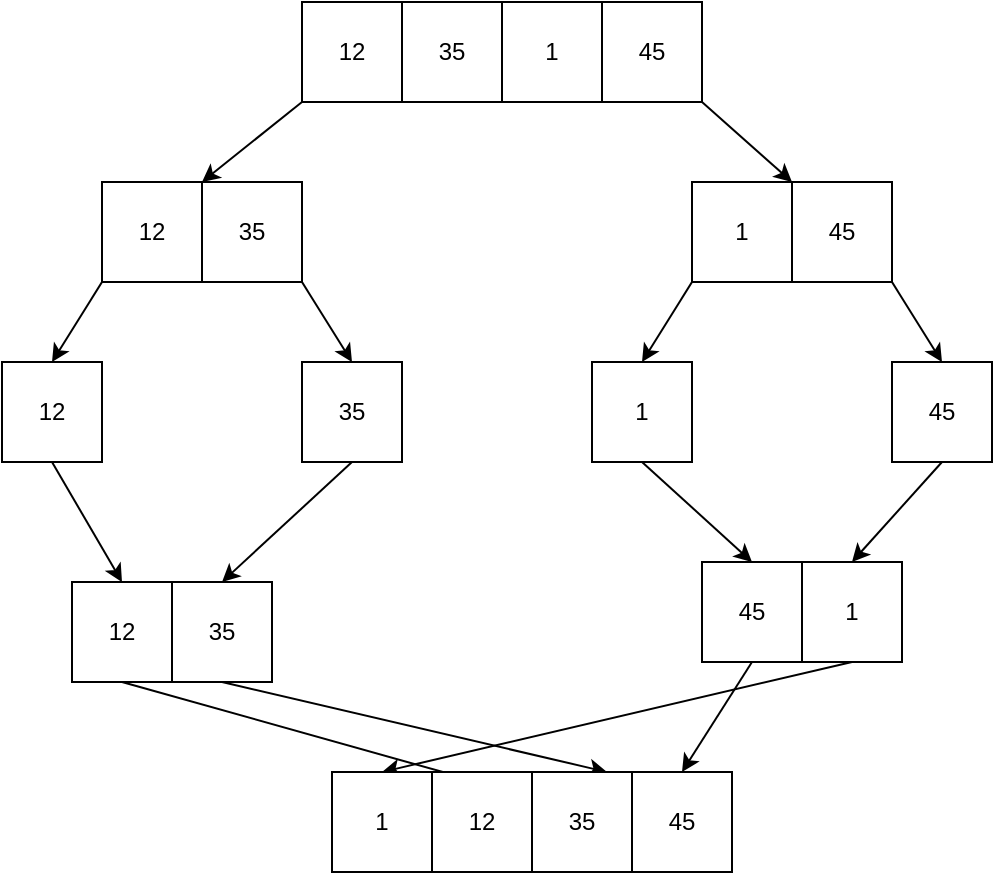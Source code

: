 <mxfile>
    <diagram id="WLVngsLuC5VmyCXryfcA" name="Page-1">
        <mxGraphModel dx="2368" dy="1410" grid="1" gridSize="10" guides="1" tooltips="1" connect="1" arrows="1" fold="1" page="1" pageScale="1" pageWidth="850" pageHeight="1100" math="0" shadow="0">
            <root>
                <mxCell id="0"/>
                <mxCell id="1" parent="0"/>
                <mxCell id="16" style="edgeStyle=none;html=1;exitX=0;exitY=1;exitDx=0;exitDy=0;entryX=0;entryY=0;entryDx=0;entryDy=0;" edge="1" parent="1" source="2" target="10">
                    <mxGeometry relative="1" as="geometry"/>
                </mxCell>
                <mxCell id="2" value="12" style="whiteSpace=wrap;html=1;aspect=fixed;" vertex="1" parent="1">
                    <mxGeometry x="305" y="140" width="50" height="50" as="geometry"/>
                </mxCell>
                <mxCell id="17" style="edgeStyle=none;html=1;exitX=1;exitY=1;exitDx=0;exitDy=0;entryX=1;entryY=0;entryDx=0;entryDy=0;" edge="1" parent="1" source="3" target="15">
                    <mxGeometry relative="1" as="geometry"/>
                </mxCell>
                <mxCell id="3" value="45" style="whiteSpace=wrap;html=1;aspect=fixed;" vertex="1" parent="1">
                    <mxGeometry x="455" y="140" width="50" height="50" as="geometry"/>
                </mxCell>
                <mxCell id="4" value="35" style="whiteSpace=wrap;html=1;aspect=fixed;" vertex="1" parent="1">
                    <mxGeometry x="355" y="140" width="50" height="50" as="geometry"/>
                </mxCell>
                <mxCell id="9" value="1" style="whiteSpace=wrap;html=1;aspect=fixed;" vertex="1" parent="1">
                    <mxGeometry x="405" y="140" width="50" height="50" as="geometry"/>
                </mxCell>
                <mxCell id="23" style="edgeStyle=none;html=1;exitX=1;exitY=1;exitDx=0;exitDy=0;entryX=0.5;entryY=0;entryDx=0;entryDy=0;" edge="1" parent="1" source="10" target="18">
                    <mxGeometry relative="1" as="geometry"/>
                </mxCell>
                <mxCell id="10" value="35" style="whiteSpace=wrap;html=1;aspect=fixed;" vertex="1" parent="1">
                    <mxGeometry x="255" y="230" width="50" height="50" as="geometry"/>
                </mxCell>
                <mxCell id="22" style="edgeStyle=none;html=1;exitX=0;exitY=1;exitDx=0;exitDy=0;entryX=0.5;entryY=0;entryDx=0;entryDy=0;" edge="1" parent="1" source="11" target="19">
                    <mxGeometry relative="1" as="geometry"/>
                </mxCell>
                <mxCell id="11" value="12" style="whiteSpace=wrap;html=1;aspect=fixed;" vertex="1" parent="1">
                    <mxGeometry x="205" y="230" width="50" height="50" as="geometry"/>
                </mxCell>
                <mxCell id="25" style="edgeStyle=none;html=1;exitX=1;exitY=1;exitDx=0;exitDy=0;entryX=0.5;entryY=0;entryDx=0;entryDy=0;" edge="1" parent="1" source="14" target="20">
                    <mxGeometry relative="1" as="geometry"/>
                </mxCell>
                <mxCell id="14" value="45" style="whiteSpace=wrap;html=1;aspect=fixed;" vertex="1" parent="1">
                    <mxGeometry x="550" y="230" width="50" height="50" as="geometry"/>
                </mxCell>
                <mxCell id="24" style="edgeStyle=none;html=1;exitX=0;exitY=1;exitDx=0;exitDy=0;entryX=0.5;entryY=0;entryDx=0;entryDy=0;" edge="1" parent="1" source="15" target="21">
                    <mxGeometry relative="1" as="geometry"/>
                </mxCell>
                <mxCell id="15" value="1" style="whiteSpace=wrap;html=1;aspect=fixed;" vertex="1" parent="1">
                    <mxGeometry x="500" y="230" width="50" height="50" as="geometry"/>
                </mxCell>
                <mxCell id="31" style="edgeStyle=none;html=1;exitX=0.5;exitY=1;exitDx=0;exitDy=0;entryX=0.5;entryY=0;entryDx=0;entryDy=0;" edge="1" parent="1" source="18" target="26">
                    <mxGeometry relative="1" as="geometry"/>
                </mxCell>
                <mxCell id="18" value="35" style="whiteSpace=wrap;html=1;aspect=fixed;" vertex="1" parent="1">
                    <mxGeometry x="305" y="320" width="50" height="50" as="geometry"/>
                </mxCell>
                <mxCell id="30" style="edgeStyle=none;html=1;exitX=0.5;exitY=1;exitDx=0;exitDy=0;entryX=0.5;entryY=0;entryDx=0;entryDy=0;" edge="1" parent="1" source="19" target="27">
                    <mxGeometry relative="1" as="geometry"/>
                </mxCell>
                <mxCell id="19" value="12" style="whiteSpace=wrap;html=1;aspect=fixed;" vertex="1" parent="1">
                    <mxGeometry x="155" y="320" width="50" height="50" as="geometry"/>
                </mxCell>
                <mxCell id="33" style="edgeStyle=none;html=1;exitX=0.5;exitY=1;exitDx=0;exitDy=0;entryX=0.5;entryY=0;entryDx=0;entryDy=0;" edge="1" parent="1" source="20" target="28">
                    <mxGeometry relative="1" as="geometry"/>
                </mxCell>
                <mxCell id="20" value="45" style="whiteSpace=wrap;html=1;aspect=fixed;" vertex="1" parent="1">
                    <mxGeometry x="600" y="320" width="50" height="50" as="geometry"/>
                </mxCell>
                <mxCell id="32" style="edgeStyle=none;html=1;exitX=0.5;exitY=1;exitDx=0;exitDy=0;entryX=0.5;entryY=0;entryDx=0;entryDy=0;" edge="1" parent="1" source="21" target="29">
                    <mxGeometry relative="1" as="geometry"/>
                </mxCell>
                <mxCell id="21" value="1" style="whiteSpace=wrap;html=1;aspect=fixed;" vertex="1" parent="1">
                    <mxGeometry x="450" y="320" width="50" height="50" as="geometry"/>
                </mxCell>
                <mxCell id="40" style="edgeStyle=none;html=1;exitX=0.5;exitY=1;exitDx=0;exitDy=0;entryX=0.75;entryY=0;entryDx=0;entryDy=0;" edge="1" parent="1" source="26" target="35">
                    <mxGeometry relative="1" as="geometry"/>
                </mxCell>
                <mxCell id="26" value="35" style="whiteSpace=wrap;html=1;aspect=fixed;" vertex="1" parent="1">
                    <mxGeometry x="240" y="430" width="50" height="50" as="geometry"/>
                </mxCell>
                <mxCell id="39" style="edgeStyle=none;html=1;exitX=0.5;exitY=1;exitDx=0;exitDy=0;entryX=1;entryY=0.25;entryDx=0;entryDy=0;" edge="1" parent="1" source="27" target="36">
                    <mxGeometry relative="1" as="geometry"/>
                </mxCell>
                <mxCell id="27" value="12" style="whiteSpace=wrap;html=1;aspect=fixed;" vertex="1" parent="1">
                    <mxGeometry x="190" y="430" width="50" height="50" as="geometry"/>
                </mxCell>
                <mxCell id="38" style="edgeStyle=none;html=1;exitX=0.5;exitY=1;exitDx=0;exitDy=0;entryX=0.5;entryY=0;entryDx=0;entryDy=0;" edge="1" parent="1" source="28" target="37">
                    <mxGeometry relative="1" as="geometry"/>
                </mxCell>
                <mxCell id="28" value="1" style="whiteSpace=wrap;html=1;aspect=fixed;" vertex="1" parent="1">
                    <mxGeometry x="555" y="420" width="50" height="50" as="geometry"/>
                </mxCell>
                <mxCell id="41" style="edgeStyle=none;html=1;exitX=0.5;exitY=1;exitDx=0;exitDy=0;entryX=0.5;entryY=0;entryDx=0;entryDy=0;" edge="1" parent="1" source="29" target="34">
                    <mxGeometry relative="1" as="geometry"/>
                </mxCell>
                <mxCell id="29" value="45" style="whiteSpace=wrap;html=1;aspect=fixed;" vertex="1" parent="1">
                    <mxGeometry x="505" y="420" width="50" height="50" as="geometry"/>
                </mxCell>
                <mxCell id="34" value="45" style="whiteSpace=wrap;html=1;aspect=fixed;" vertex="1" parent="1">
                    <mxGeometry x="470" y="525" width="50" height="50" as="geometry"/>
                </mxCell>
                <mxCell id="35" value="35" style="whiteSpace=wrap;html=1;aspect=fixed;" vertex="1" parent="1">
                    <mxGeometry x="420" y="525" width="50" height="50" as="geometry"/>
                </mxCell>
                <mxCell id="36" value="12" style="whiteSpace=wrap;html=1;aspect=fixed;" vertex="1" parent="1">
                    <mxGeometry x="370" y="525" width="50" height="50" as="geometry"/>
                </mxCell>
                <mxCell id="37" value="1" style="whiteSpace=wrap;html=1;aspect=fixed;" vertex="1" parent="1">
                    <mxGeometry x="320" y="525" width="50" height="50" as="geometry"/>
                </mxCell>
            </root>
        </mxGraphModel>
    </diagram>
</mxfile>
